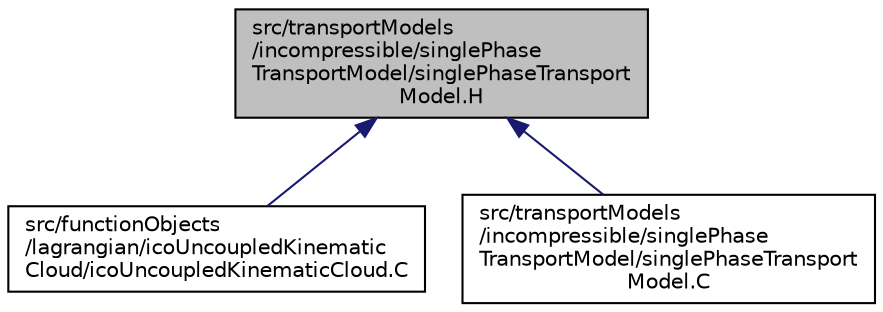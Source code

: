 digraph "src/transportModels/incompressible/singlePhaseTransportModel/singlePhaseTransportModel.H"
{
  bgcolor="transparent";
  edge [fontname="Helvetica",fontsize="10",labelfontname="Helvetica",labelfontsize="10"];
  node [fontname="Helvetica",fontsize="10",shape=record];
  Node124 [label="src/transportModels\l/incompressible/singlePhase\lTransportModel/singlePhaseTransport\lModel.H",height=0.2,width=0.4,color="black", fillcolor="grey75", style="filled", fontcolor="black"];
  Node124 -> Node125 [dir="back",color="midnightblue",fontsize="10",style="solid",fontname="Helvetica"];
  Node125 [label="src/functionObjects\l/lagrangian/icoUncoupledKinematic\lCloud/icoUncoupledKinematicCloud.C",height=0.2,width=0.4,color="black",URL="$a04922.html"];
  Node124 -> Node126 [dir="back",color="midnightblue",fontsize="10",style="solid",fontname="Helvetica"];
  Node126 [label="src/transportModels\l/incompressible/singlePhase\lTransportModel/singlePhaseTransport\lModel.C",height=0.2,width=0.4,color="black",URL="$a17306.html"];
}
